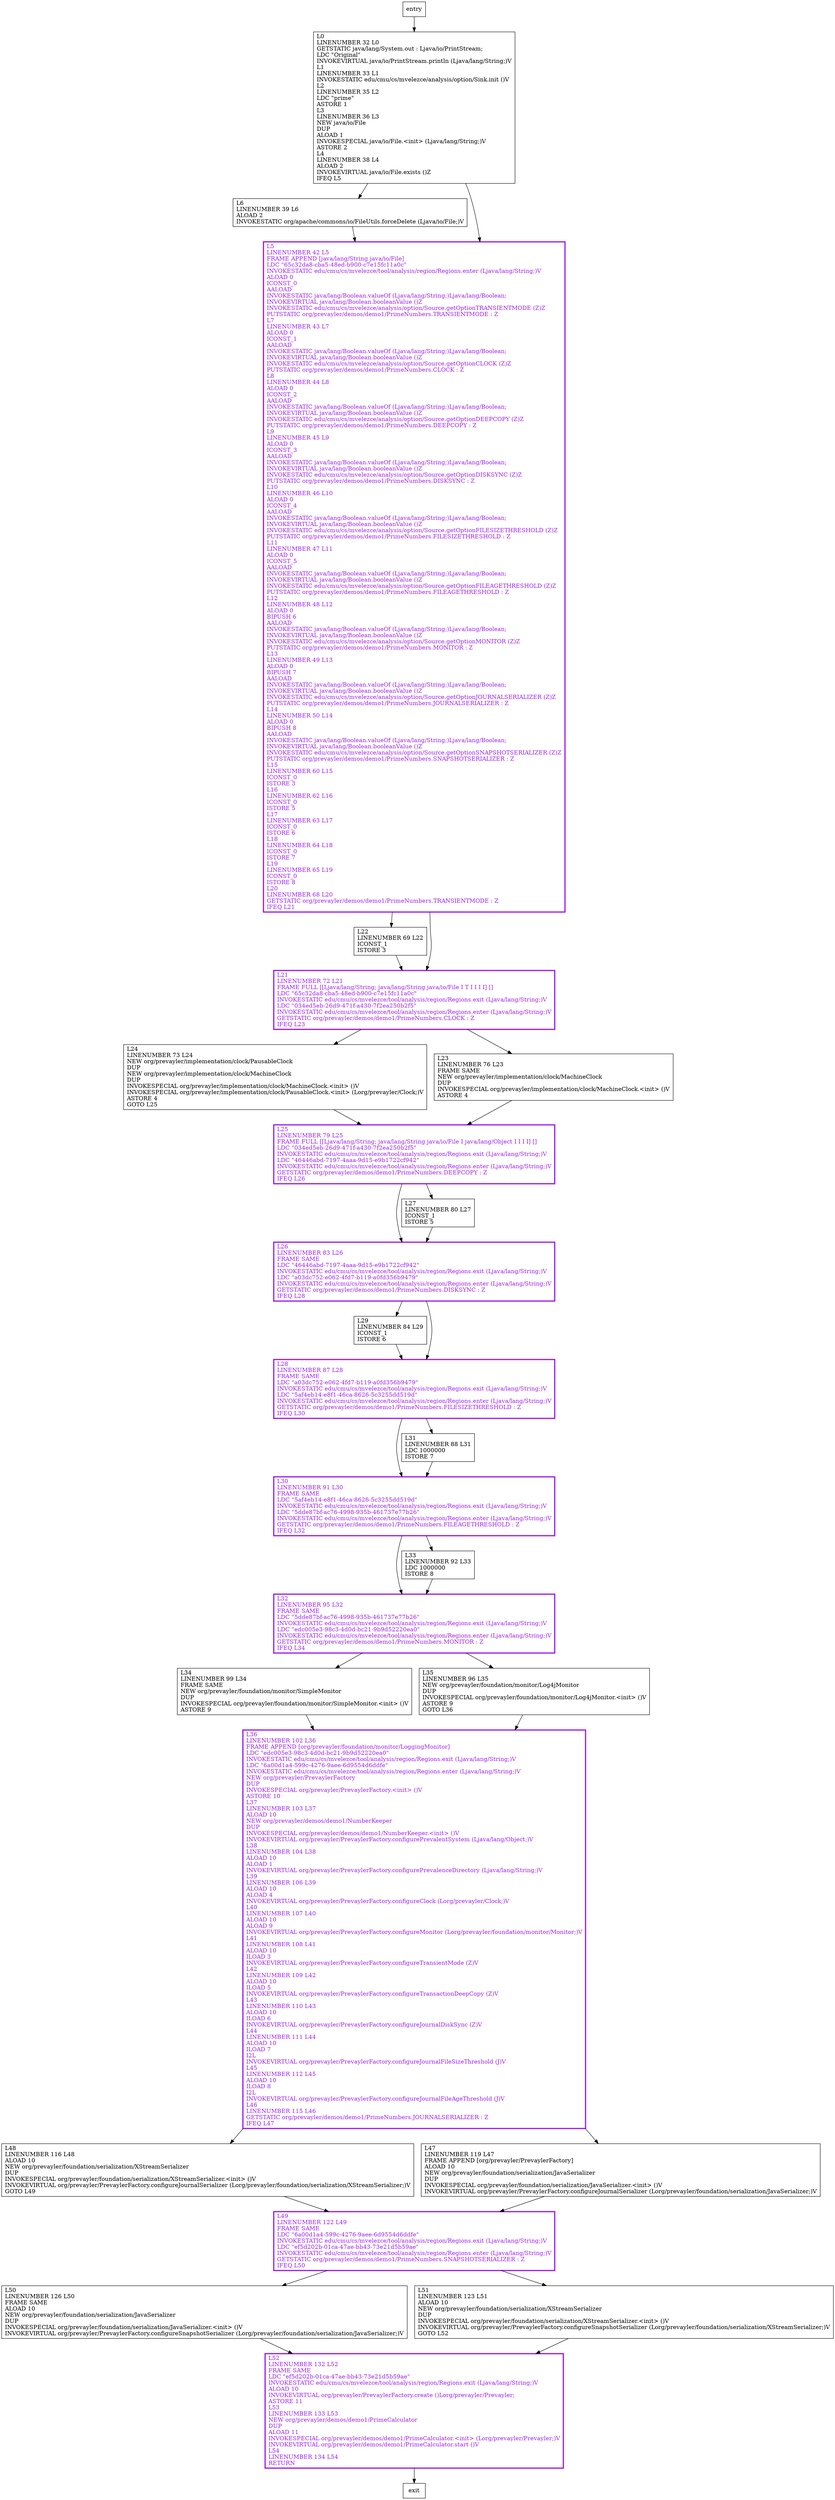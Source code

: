 digraph main {
node [shape=record];
1719854757 [label="L6\lLINENUMBER 39 L6\lALOAD 2\lINVOKESTATIC org/apache/commons/io/FileUtils.forceDelete (Ljava/io/File;)V\l"];
284902773 [label="L22\lLINENUMBER 69 L22\lICONST_1\lISTORE 3\l"];
226800546 [label="L24\lLINENUMBER 73 L24\lNEW org/prevayler/implementation/clock/PausableClock\lDUP\lNEW org/prevayler/implementation/clock/MachineClock\lDUP\lINVOKESPECIAL org/prevayler/implementation/clock/MachineClock.\<init\> ()V\lINVOKESPECIAL org/prevayler/implementation/clock/PausableClock.\<init\> (Lorg/prevayler/Clock;)V\lASTORE 4\lGOTO L25\l"];
295519299 [label="L36\lLINENUMBER 102 L36\lFRAME APPEND [org/prevayler/foundation/monitor/LoggingMonitor]\lLDC \"edc005e3-98c3-4d0d-bc21-9b9d52220ea0\"\lINVOKESTATIC edu/cmu/cs/mvelezce/tool/analysis/region/Regions.exit (Ljava/lang/String;)V\lLDC \"6a00d1a4-599c-4276-9aee-6d9554d6ddfe\"\lINVOKESTATIC edu/cmu/cs/mvelezce/tool/analysis/region/Regions.enter (Ljava/lang/String;)V\lNEW org/prevayler/PrevaylerFactory\lDUP\lINVOKESPECIAL org/prevayler/PrevaylerFactory.\<init\> ()V\lASTORE 10\lL37\lLINENUMBER 103 L37\lALOAD 10\lNEW org/prevayler/demos/demo1/NumberKeeper\lDUP\lINVOKESPECIAL org/prevayler/demos/demo1/NumberKeeper.\<init\> ()V\lINVOKEVIRTUAL org/prevayler/PrevaylerFactory.configurePrevalentSystem (Ljava/lang/Object;)V\lL38\lLINENUMBER 104 L38\lALOAD 10\lALOAD 1\lINVOKEVIRTUAL org/prevayler/PrevaylerFactory.configurePrevalenceDirectory (Ljava/lang/String;)V\lL39\lLINENUMBER 106 L39\lALOAD 10\lALOAD 4\lINVOKEVIRTUAL org/prevayler/PrevaylerFactory.configureClock (Lorg/prevayler/Clock;)V\lL40\lLINENUMBER 107 L40\lALOAD 10\lALOAD 9\lINVOKEVIRTUAL org/prevayler/PrevaylerFactory.configureMonitor (Lorg/prevayler/foundation/monitor/Monitor;)V\lL41\lLINENUMBER 108 L41\lALOAD 10\lILOAD 3\lINVOKEVIRTUAL org/prevayler/PrevaylerFactory.configureTransientMode (Z)V\lL42\lLINENUMBER 109 L42\lALOAD 10\lILOAD 5\lINVOKEVIRTUAL org/prevayler/PrevaylerFactory.configureTransactionDeepCopy (Z)V\lL43\lLINENUMBER 110 L43\lALOAD 10\lILOAD 6\lINVOKEVIRTUAL org/prevayler/PrevaylerFactory.configureJournalDiskSync (Z)V\lL44\lLINENUMBER 111 L44\lALOAD 10\lILOAD 7\lI2L\lINVOKEVIRTUAL org/prevayler/PrevaylerFactory.configureJournalFileSizeThreshold (J)V\lL45\lLINENUMBER 112 L45\lALOAD 10\lILOAD 8\lI2L\lINVOKEVIRTUAL org/prevayler/PrevaylerFactory.configureJournalFileAgeThreshold (J)V\lL46\lLINENUMBER 115 L46\lGETSTATIC org/prevayler/demos/demo1/PrimeNumbers.JOURNALSERIALIZER : Z\lIFEQ L47\l"];
805530136 [label="L30\lLINENUMBER 91 L30\lFRAME SAME\lLDC \"5af4eb14-e8f1-46ca-8626-5c3255dd519d\"\lINVOKESTATIC edu/cmu/cs/mvelezce/tool/analysis/region/Regions.exit (Ljava/lang/String;)V\lLDC \"5dde87bf-ac76-4998-935b-461737e77b26\"\lINVOKESTATIC edu/cmu/cs/mvelezce/tool/analysis/region/Regions.enter (Ljava/lang/String;)V\lGETSTATIC org/prevayler/demos/demo1/PrimeNumbers.FILEAGETHRESHOLD : Z\lIFEQ L32\l"];
1107034244 [label="L50\lLINENUMBER 126 L50\lFRAME SAME\lALOAD 10\lNEW org/prevayler/foundation/serialization/JavaSerializer\lDUP\lINVOKESPECIAL org/prevayler/foundation/serialization/JavaSerializer.\<init\> ()V\lINVOKEVIRTUAL org/prevayler/PrevaylerFactory.configureSnapshotSerializer (Lorg/prevayler/foundation/serialization/JavaSerializer;)V\l"];
1400585006 [label="L31\lLINENUMBER 88 L31\lLDC 1000000\lISTORE 7\l"];
435070844 [label="L5\lLINENUMBER 42 L5\lFRAME APPEND [java/lang/String java/io/File]\lLDC \"65c32da8-cba5-48ed-b900-c7e15fc11a0c\"\lINVOKESTATIC edu/cmu/cs/mvelezce/tool/analysis/region/Regions.enter (Ljava/lang/String;)V\lALOAD 0\lICONST_0\lAALOAD\lINVOKESTATIC java/lang/Boolean.valueOf (Ljava/lang/String;)Ljava/lang/Boolean;\lINVOKEVIRTUAL java/lang/Boolean.booleanValue ()Z\lINVOKESTATIC edu/cmu/cs/mvelezce/analysis/option/Source.getOptionTRANSIENTMODE (Z)Z\lPUTSTATIC org/prevayler/demos/demo1/PrimeNumbers.TRANSIENTMODE : Z\lL7\lLINENUMBER 43 L7\lALOAD 0\lICONST_1\lAALOAD\lINVOKESTATIC java/lang/Boolean.valueOf (Ljava/lang/String;)Ljava/lang/Boolean;\lINVOKEVIRTUAL java/lang/Boolean.booleanValue ()Z\lINVOKESTATIC edu/cmu/cs/mvelezce/analysis/option/Source.getOptionCLOCK (Z)Z\lPUTSTATIC org/prevayler/demos/demo1/PrimeNumbers.CLOCK : Z\lL8\lLINENUMBER 44 L8\lALOAD 0\lICONST_2\lAALOAD\lINVOKESTATIC java/lang/Boolean.valueOf (Ljava/lang/String;)Ljava/lang/Boolean;\lINVOKEVIRTUAL java/lang/Boolean.booleanValue ()Z\lINVOKESTATIC edu/cmu/cs/mvelezce/analysis/option/Source.getOptionDEEPCOPY (Z)Z\lPUTSTATIC org/prevayler/demos/demo1/PrimeNumbers.DEEPCOPY : Z\lL9\lLINENUMBER 45 L9\lALOAD 0\lICONST_3\lAALOAD\lINVOKESTATIC java/lang/Boolean.valueOf (Ljava/lang/String;)Ljava/lang/Boolean;\lINVOKEVIRTUAL java/lang/Boolean.booleanValue ()Z\lINVOKESTATIC edu/cmu/cs/mvelezce/analysis/option/Source.getOptionDISKSYNC (Z)Z\lPUTSTATIC org/prevayler/demos/demo1/PrimeNumbers.DISKSYNC : Z\lL10\lLINENUMBER 46 L10\lALOAD 0\lICONST_4\lAALOAD\lINVOKESTATIC java/lang/Boolean.valueOf (Ljava/lang/String;)Ljava/lang/Boolean;\lINVOKEVIRTUAL java/lang/Boolean.booleanValue ()Z\lINVOKESTATIC edu/cmu/cs/mvelezce/analysis/option/Source.getOptionFILESIZETHRESHOLD (Z)Z\lPUTSTATIC org/prevayler/demos/demo1/PrimeNumbers.FILESIZETHRESHOLD : Z\lL11\lLINENUMBER 47 L11\lALOAD 0\lICONST_5\lAALOAD\lINVOKESTATIC java/lang/Boolean.valueOf (Ljava/lang/String;)Ljava/lang/Boolean;\lINVOKEVIRTUAL java/lang/Boolean.booleanValue ()Z\lINVOKESTATIC edu/cmu/cs/mvelezce/analysis/option/Source.getOptionFILEAGETHRESHOLD (Z)Z\lPUTSTATIC org/prevayler/demos/demo1/PrimeNumbers.FILEAGETHRESHOLD : Z\lL12\lLINENUMBER 48 L12\lALOAD 0\lBIPUSH 6\lAALOAD\lINVOKESTATIC java/lang/Boolean.valueOf (Ljava/lang/String;)Ljava/lang/Boolean;\lINVOKEVIRTUAL java/lang/Boolean.booleanValue ()Z\lINVOKESTATIC edu/cmu/cs/mvelezce/analysis/option/Source.getOptionMONITOR (Z)Z\lPUTSTATIC org/prevayler/demos/demo1/PrimeNumbers.MONITOR : Z\lL13\lLINENUMBER 49 L13\lALOAD 0\lBIPUSH 7\lAALOAD\lINVOKESTATIC java/lang/Boolean.valueOf (Ljava/lang/String;)Ljava/lang/Boolean;\lINVOKEVIRTUAL java/lang/Boolean.booleanValue ()Z\lINVOKESTATIC edu/cmu/cs/mvelezce/analysis/option/Source.getOptionJOURNALSERIALIZER (Z)Z\lPUTSTATIC org/prevayler/demos/demo1/PrimeNumbers.JOURNALSERIALIZER : Z\lL14\lLINENUMBER 50 L14\lALOAD 0\lBIPUSH 8\lAALOAD\lINVOKESTATIC java/lang/Boolean.valueOf (Ljava/lang/String;)Ljava/lang/Boolean;\lINVOKEVIRTUAL java/lang/Boolean.booleanValue ()Z\lINVOKESTATIC edu/cmu/cs/mvelezce/analysis/option/Source.getOptionSNAPSHOTSERIALIZER (Z)Z\lPUTSTATIC org/prevayler/demos/demo1/PrimeNumbers.SNAPSHOTSERIALIZER : Z\lL15\lLINENUMBER 60 L15\lICONST_0\lISTORE 3\lL16\lLINENUMBER 62 L16\lICONST_0\lISTORE 5\lL17\lLINENUMBER 63 L17\lICONST_0\lISTORE 6\lL18\lLINENUMBER 64 L18\lICONST_0\lISTORE 7\lL19\lLINENUMBER 65 L19\lICONST_0\lISTORE 8\lL20\lLINENUMBER 68 L20\lGETSTATIC org/prevayler/demos/demo1/PrimeNumbers.TRANSIENTMODE : Z\lIFEQ L21\l"];
1075284181 [label="L51\lLINENUMBER 123 L51\lALOAD 10\lNEW org/prevayler/foundation/serialization/XStreamSerializer\lDUP\lINVOKESPECIAL org/prevayler/foundation/serialization/XStreamSerializer.\<init\> ()V\lINVOKEVIRTUAL org/prevayler/PrevaylerFactory.configureSnapshotSerializer (Lorg/prevayler/foundation/serialization/XStreamSerializer;)V\lGOTO L52\l"];
299989139 [label="L0\lLINENUMBER 32 L0\lGETSTATIC java/lang/System.out : Ljava/io/PrintStream;\lLDC \"Original\"\lINVOKEVIRTUAL java/io/PrintStream.println (Ljava/lang/String;)V\lL1\lLINENUMBER 33 L1\lINVOKESTATIC edu/cmu/cs/mvelezce/analysis/option/Sink.init ()V\lL2\lLINENUMBER 35 L2\lLDC \"prime\"\lASTORE 1\lL3\lLINENUMBER 36 L3\lNEW java/io/File\lDUP\lALOAD 1\lINVOKESPECIAL java/io/File.\<init\> (Ljava/lang/String;)V\lASTORE 2\lL4\lLINENUMBER 38 L4\lALOAD 2\lINVOKEVIRTUAL java/io/File.exists ()Z\lIFEQ L5\l"];
751262501 [label="L29\lLINENUMBER 84 L29\lICONST_1\lISTORE 6\l"];
65838989 [label="L52\lLINENUMBER 132 L52\lFRAME SAME\lLDC \"ef5d202b-01ca-47ae-bb43-73e21d5b59ae\"\lINVOKESTATIC edu/cmu/cs/mvelezce/tool/analysis/region/Regions.exit (Ljava/lang/String;)V\lALOAD 10\lINVOKEVIRTUAL org/prevayler/PrevaylerFactory.create ()Lorg/prevayler/Prevayler;\lASTORE 11\lL53\lLINENUMBER 133 L53\lNEW org/prevayler/demos/demo1/PrimeCalculator\lDUP\lALOAD 11\lINVOKESPECIAL org/prevayler/demos/demo1/PrimeCalculator.\<init\> (Lorg/prevayler/Prevayler;)V\lINVOKEVIRTUAL org/prevayler/demos/demo1/PrimeCalculator.start ()V\lL54\lLINENUMBER 134 L54\lRETURN\l"];
682907878 [label="L34\lLINENUMBER 99 L34\lFRAME SAME\lNEW org/prevayler/foundation/monitor/SimpleMonitor\lDUP\lINVOKESPECIAL org/prevayler/foundation/monitor/SimpleMonitor.\<init\> ()V\lASTORE 9\l"];
2101862381 [label="L48\lLINENUMBER 116 L48\lALOAD 10\lNEW org/prevayler/foundation/serialization/XStreamSerializer\lDUP\lINVOKESPECIAL org/prevayler/foundation/serialization/XStreamSerializer.\<init\> ()V\lINVOKEVIRTUAL org/prevayler/PrevaylerFactory.configureJournalSerializer (Lorg/prevayler/foundation/serialization/XStreamSerializer;)V\lGOTO L49\l"];
1778300121 [label="L26\lLINENUMBER 83 L26\lFRAME SAME\lLDC \"46446abd-7197-4aaa-9d15-e9b1722cf942\"\lINVOKESTATIC edu/cmu/cs/mvelezce/tool/analysis/region/Regions.exit (Ljava/lang/String;)V\lLDC \"a03dc752-e062-4fd7-b119-a0fd356b9479\"\lINVOKESTATIC edu/cmu/cs/mvelezce/tool/analysis/region/Regions.enter (Ljava/lang/String;)V\lGETSTATIC org/prevayler/demos/demo1/PrimeNumbers.DISKSYNC : Z\lIFEQ L28\l"];
2000603780 [label="L47\lLINENUMBER 119 L47\lFRAME APPEND [org/prevayler/PrevaylerFactory]\lALOAD 10\lNEW org/prevayler/foundation/serialization/JavaSerializer\lDUP\lINVOKESPECIAL org/prevayler/foundation/serialization/JavaSerializer.\<init\> ()V\lINVOKEVIRTUAL org/prevayler/PrevaylerFactory.configureJournalSerializer (Lorg/prevayler/foundation/serialization/JavaSerializer;)V\l"];
356835027 [label="L32\lLINENUMBER 95 L32\lFRAME SAME\lLDC \"5dde87bf-ac76-4998-935b-461737e77b26\"\lINVOKESTATIC edu/cmu/cs/mvelezce/tool/analysis/region/Regions.exit (Ljava/lang/String;)V\lLDC \"edc005e3-98c3-4d0d-bc21-9b9d52220ea0\"\lINVOKESTATIC edu/cmu/cs/mvelezce/tool/analysis/region/Regions.enter (Ljava/lang/String;)V\lGETSTATIC org/prevayler/demos/demo1/PrimeNumbers.MONITOR : Z\lIFEQ L34\l"];
180654430 [label="L21\lLINENUMBER 72 L21\lFRAME FULL [[Ljava/lang/String; java/lang/String java/io/File I T I I I I] []\lLDC \"65c32da8-cba5-48ed-b900-c7e15fc11a0c\"\lINVOKESTATIC edu/cmu/cs/mvelezce/tool/analysis/region/Regions.exit (Ljava/lang/String;)V\lLDC \"034ed5eb-26d9-471f-a430-7f2ea250b2f5\"\lINVOKESTATIC edu/cmu/cs/mvelezce/tool/analysis/region/Regions.enter (Ljava/lang/String;)V\lGETSTATIC org/prevayler/demos/demo1/PrimeNumbers.CLOCK : Z\lIFEQ L23\l"];
572302485 [label="L35\lLINENUMBER 96 L35\lNEW org/prevayler/foundation/monitor/Log4jMonitor\lDUP\lINVOKESPECIAL org/prevayler/foundation/monitor/Log4jMonitor.\<init\> ()V\lASTORE 9\lGOTO L36\l"];
58465530 [label="L27\lLINENUMBER 80 L27\lICONST_1\lISTORE 5\l"];
63746349 [label="L33\lLINENUMBER 92 L33\lLDC 1000000\lISTORE 8\l"];
593792301 [label="L25\lLINENUMBER 79 L25\lFRAME FULL [[Ljava/lang/String; java/lang/String java/io/File I java/lang/Object I I I I] []\lLDC \"034ed5eb-26d9-471f-a430-7f2ea250b2f5\"\lINVOKESTATIC edu/cmu/cs/mvelezce/tool/analysis/region/Regions.exit (Ljava/lang/String;)V\lLDC \"46446abd-7197-4aaa-9d15-e9b1722cf942\"\lINVOKESTATIC edu/cmu/cs/mvelezce/tool/analysis/region/Regions.enter (Ljava/lang/String;)V\lGETSTATIC org/prevayler/demos/demo1/PrimeNumbers.DEEPCOPY : Z\lIFEQ L26\l"];
976807132 [label="L49\lLINENUMBER 122 L49\lFRAME SAME\lLDC \"6a00d1a4-599c-4276-9aee-6d9554d6ddfe\"\lINVOKESTATIC edu/cmu/cs/mvelezce/tool/analysis/region/Regions.exit (Ljava/lang/String;)V\lLDC \"ef5d202b-01ca-47ae-bb43-73e21d5b59ae\"\lINVOKESTATIC edu/cmu/cs/mvelezce/tool/analysis/region/Regions.enter (Ljava/lang/String;)V\lGETSTATIC org/prevayler/demos/demo1/PrimeNumbers.SNAPSHOTSERIALIZER : Z\lIFEQ L50\l"];
2093139281 [label="L23\lLINENUMBER 76 L23\lFRAME SAME\lNEW org/prevayler/implementation/clock/MachineClock\lDUP\lINVOKESPECIAL org/prevayler/implementation/clock/MachineClock.\<init\> ()V\lASTORE 4\l"];
734897812 [label="L28\lLINENUMBER 87 L28\lFRAME SAME\lLDC \"a03dc752-e062-4fd7-b119-a0fd356b9479\"\lINVOKESTATIC edu/cmu/cs/mvelezce/tool/analysis/region/Regions.exit (Ljava/lang/String;)V\lLDC \"5af4eb14-e8f1-46ca-8626-5c3255dd519d\"\lINVOKESTATIC edu/cmu/cs/mvelezce/tool/analysis/region/Regions.enter (Ljava/lang/String;)V\lGETSTATIC org/prevayler/demos/demo1/PrimeNumbers.FILESIZETHRESHOLD : Z\lIFEQ L30\l"];
entry;
exit;
1719854757 -> 435070844;
284902773 -> 180654430;
226800546 -> 593792301;
295519299 -> 2101862381;
295519299 -> 2000603780;
805530136 -> 63746349;
805530136 -> 356835027;
1107034244 -> 65838989;
1400585006 -> 805530136;
435070844 -> 284902773;
435070844 -> 180654430;
1075284181 -> 65838989;
299989139 -> 1719854757;
299989139 -> 435070844;
751262501 -> 734897812;
65838989 -> exit;
682907878 -> 295519299;
2101862381 -> 976807132;
1778300121 -> 734897812;
1778300121 -> 751262501;
2000603780 -> 976807132;
356835027 -> 682907878;
356835027 -> 572302485;
180654430 -> 226800546;
180654430 -> 2093139281;
572302485 -> 295519299;
58465530 -> 1778300121;
entry -> 299989139;
63746349 -> 356835027;
593792301 -> 1778300121;
593792301 -> 58465530;
976807132 -> 1075284181;
976807132 -> 1107034244;
2093139281 -> 593792301;
734897812 -> 1400585006;
734897812 -> 805530136;
593792301[fontcolor="purple", penwidth=3, color="purple"];
976807132[fontcolor="purple", penwidth=3, color="purple"];
435070844[fontcolor="purple", penwidth=3, color="purple"];
1778300121[fontcolor="purple", penwidth=3, color="purple"];
356835027[fontcolor="purple", penwidth=3, color="purple"];
180654430[fontcolor="purple", penwidth=3, color="purple"];
295519299[fontcolor="purple", penwidth=3, color="purple"];
734897812[fontcolor="purple", penwidth=3, color="purple"];
805530136[fontcolor="purple", penwidth=3, color="purple"];
65838989[fontcolor="purple", penwidth=3, color="purple"];
}

